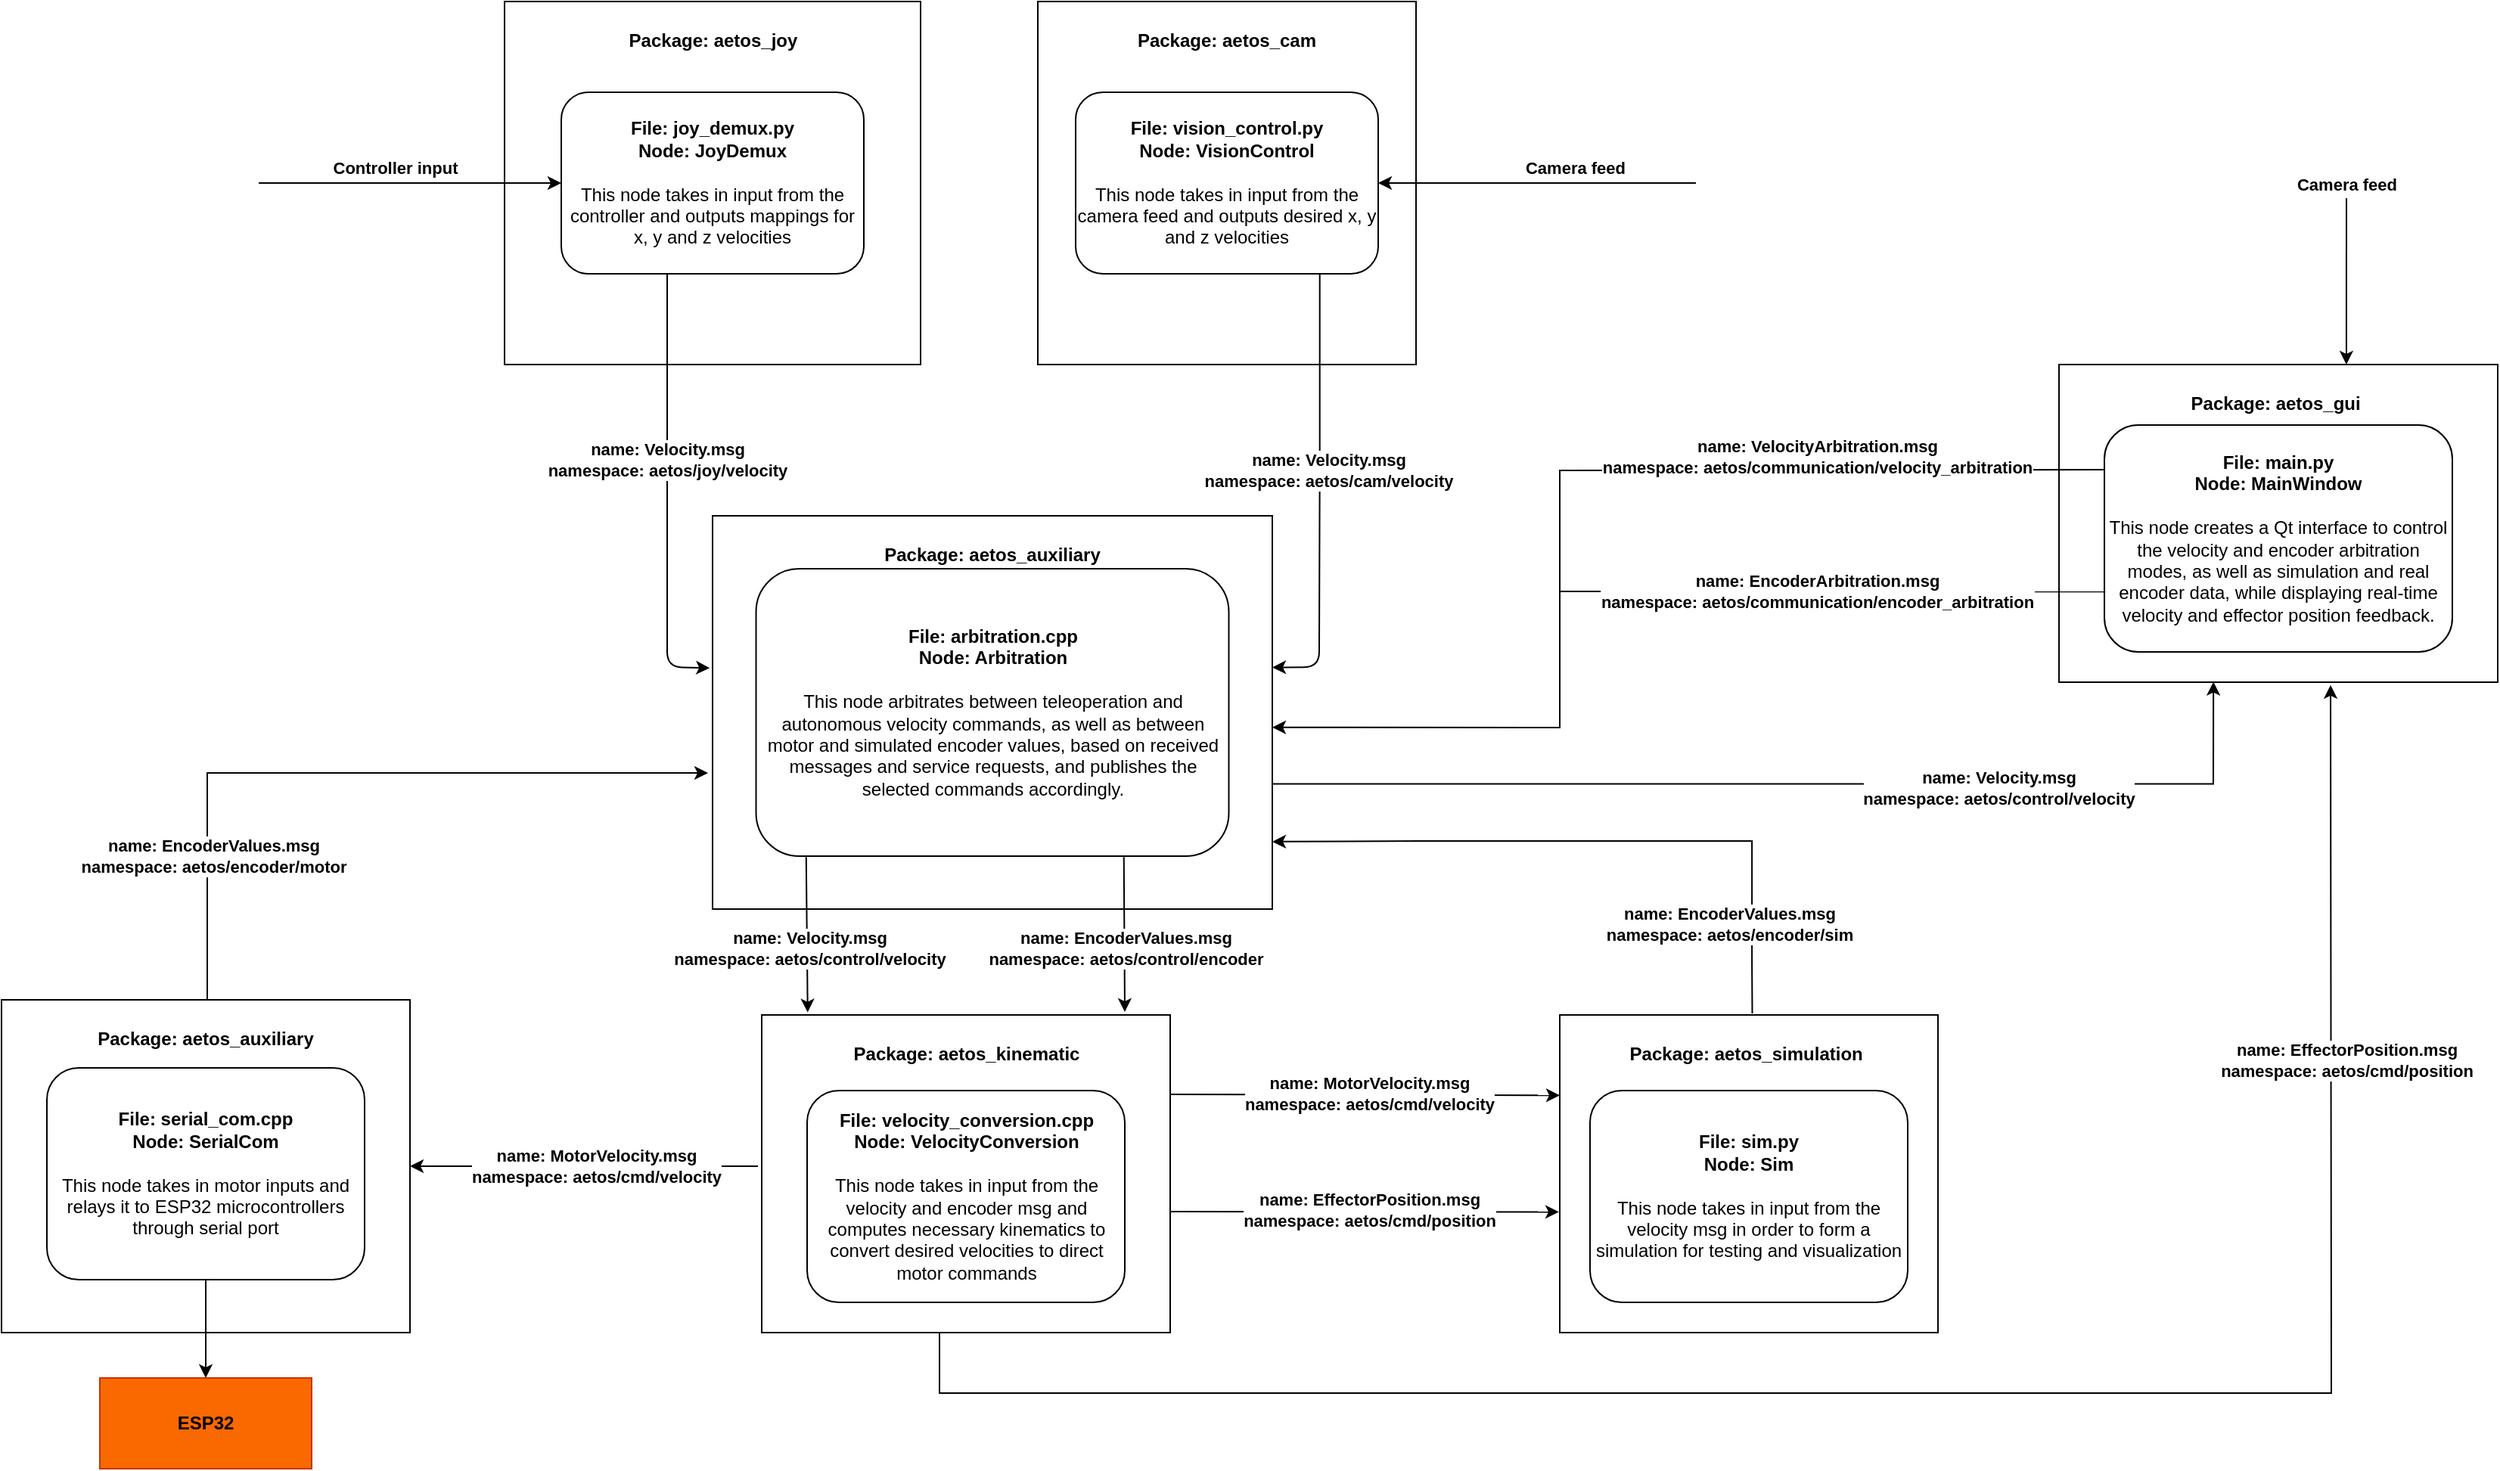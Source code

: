 <mxfile version="26.2.4">
  <diagram name="Page-1" id="WqFKpvdEzLfP4UaN7BVd">
    <mxGraphModel dx="2525" dy="1105" grid="1" gridSize="10" guides="1" tooltips="1" connect="1" arrows="1" fold="1" page="1" pageScale="1" pageWidth="827" pageHeight="1169" math="0" shadow="0">
      <root>
        <mxCell id="0" />
        <mxCell id="1" parent="0" />
        <mxCell id="aZ_M8dF49Par6prSaV25-1" value="&lt;p style=&quot;&quot;&gt;&lt;b&gt;Package: aetos_simulation&amp;nbsp;&lt;/b&gt;&lt;/p&gt;" style="whiteSpace=wrap;html=1;align=center;horizontal=1;verticalAlign=top;" vertex="1" parent="1">
          <mxGeometry x="780" y="670" width="250" height="210" as="geometry" />
        </mxCell>
        <mxCell id="aZ_M8dF49Par6prSaV25-2" value="&lt;p style=&quot;&quot;&gt;&lt;b&gt;Package: aetos_auxiliary&lt;/b&gt;&lt;/p&gt;" style="whiteSpace=wrap;html=1;align=center;horizontal=1;verticalAlign=top;" vertex="1" parent="1">
          <mxGeometry x="-250" y="660" width="270" height="220" as="geometry" />
        </mxCell>
        <mxCell id="aZ_M8dF49Par6prSaV25-3" value="&lt;p style=&quot;&quot;&gt;&lt;b&gt;Package: aetos_kinematic&lt;/b&gt;&lt;/p&gt;" style="whiteSpace=wrap;html=1;align=center;horizontal=1;verticalAlign=top;" vertex="1" parent="1">
          <mxGeometry x="252.5" y="670" width="270" height="210" as="geometry" />
        </mxCell>
        <mxCell id="aZ_M8dF49Par6prSaV25-4" value="&lt;p style=&quot;&quot;&gt;&lt;b&gt;Package: aetos_joy&lt;/b&gt;&lt;/p&gt;" style="whiteSpace=wrap;html=1;align=center;horizontal=1;verticalAlign=top;" vertex="1" parent="1">
          <mxGeometry x="82.5" width="275" height="240" as="geometry" />
        </mxCell>
        <mxCell id="aZ_M8dF49Par6prSaV25-5" value="&lt;b&gt;File: joy_demux.py&lt;br&gt;Node: JoyDemux&lt;br&gt;&lt;/b&gt;&lt;br&gt;This node takes in input from the controller and outputs mappings for x, y and z velocities" style="rounded=1;whiteSpace=wrap;html=1;" vertex="1" parent="1">
          <mxGeometry x="120" y="60" width="200" height="120" as="geometry" />
        </mxCell>
        <mxCell id="aZ_M8dF49Par6prSaV25-6" value="" style="edgeStyle=none;orthogonalLoop=1;jettySize=auto;html=1;entryX=0;entryY=0.5;entryDx=0;entryDy=0;" edge="1" parent="1" target="aZ_M8dF49Par6prSaV25-5">
          <mxGeometry width="100" relative="1" as="geometry">
            <mxPoint x="-80" y="120" as="sourcePoint" />
            <mxPoint x="80" y="160" as="targetPoint" />
            <Array as="points" />
          </mxGeometry>
        </mxCell>
        <mxCell id="aZ_M8dF49Par6prSaV25-7" value="Controller input" style="edgeLabel;html=1;align=center;verticalAlign=middle;resizable=0;points=[];fontStyle=1" vertex="1" connectable="0" parent="aZ_M8dF49Par6prSaV25-6">
          <mxGeometry x="-0.11" y="-3" relative="1" as="geometry">
            <mxPoint x="1" y="-13" as="offset" />
          </mxGeometry>
        </mxCell>
        <mxCell id="aZ_M8dF49Par6prSaV25-11" value="&lt;b&gt;File: velocity_conversion.cpp&lt;br&gt;Node: VelocityConversion&lt;br&gt;&lt;/b&gt;&amp;nbsp;&lt;br&gt;This node takes in input from the velocity and encoder msg and computes necessary kinematics to convert desired velocities to direct motor commands" style="rounded=1;whiteSpace=wrap;html=1;" vertex="1" parent="1">
          <mxGeometry x="282.5" y="720" width="210" height="140" as="geometry" />
        </mxCell>
        <mxCell id="aZ_M8dF49Par6prSaV25-12" value="" style="edgeStyle=none;orthogonalLoop=1;jettySize=auto;html=1;exitX=0.5;exitY=1;exitDx=0;exitDy=0;entryX=-0.005;entryY=0.387;entryDx=0;entryDy=0;entryPerimeter=0;" edge="1" parent="1" target="aZ_M8dF49Par6prSaV25-25">
          <mxGeometry width="100" relative="1" as="geometry">
            <mxPoint x="190" y="180.0" as="sourcePoint" />
            <mxPoint x="201.85" y="437.24" as="targetPoint" />
            <Array as="points">
              <mxPoint x="190" y="310" />
              <mxPoint x="190" y="440" />
            </Array>
          </mxGeometry>
        </mxCell>
        <mxCell id="aZ_M8dF49Par6prSaV25-13" value="name: Velocity.msg&lt;br&gt;namespace: aetos/joy/velocity" style="edgeLabel;html=1;align=center;verticalAlign=middle;resizable=0;points=[];fontStyle=1" vertex="1" connectable="0" parent="aZ_M8dF49Par6prSaV25-12">
          <mxGeometry x="0.242" y="2" relative="1" as="geometry">
            <mxPoint x="-2" y="-56" as="offset" />
          </mxGeometry>
        </mxCell>
        <mxCell id="aZ_M8dF49Par6prSaV25-14" style="edgeStyle=none;html=1;exitX=0.5;exitY=1;exitDx=0;exitDy=0;entryX=0.5;entryY=0;entryDx=0;entryDy=0;" edge="1" parent="1" source="aZ_M8dF49Par6prSaV25-15" target="aZ_M8dF49Par6prSaV25-23">
          <mxGeometry relative="1" as="geometry">
            <mxPoint x="205" y="1070" as="targetPoint" />
          </mxGeometry>
        </mxCell>
        <mxCell id="aZ_M8dF49Par6prSaV25-15" value="&lt;b&gt;File: serial_com.cpp&lt;br&gt;Node: SerialCom&lt;br&gt;&lt;/b&gt;&lt;br&gt;This node takes in motor inputs and relays it to ESP32 microcontrollers through serial port" style="rounded=1;whiteSpace=wrap;html=1;" vertex="1" parent="1">
          <mxGeometry x="-220.0" y="705" width="210" height="140" as="geometry" />
        </mxCell>
        <mxCell id="aZ_M8dF49Par6prSaV25-16" value="&lt;p style=&quot;&quot;&gt;&lt;b&gt;Package: aetos_cam&lt;/b&gt;&lt;/p&gt;" style="whiteSpace=wrap;html=1;align=center;horizontal=1;verticalAlign=top;" vertex="1" parent="1">
          <mxGeometry x="435" width="250" height="240" as="geometry" />
        </mxCell>
        <mxCell id="aZ_M8dF49Par6prSaV25-19" value="&lt;b&gt;File: vision_control.py&lt;br&gt;Node: VisionControl&lt;br&gt;&lt;/b&gt;&lt;br&gt;This node takes in input from the camera feed and outputs desired x, y and z velocities" style="rounded=1;whiteSpace=wrap;html=1;" vertex="1" parent="1">
          <mxGeometry x="460" y="60" width="200" height="120" as="geometry" />
        </mxCell>
        <mxCell id="aZ_M8dF49Par6prSaV25-20" value="" style="edgeStyle=none;orthogonalLoop=1;jettySize=auto;html=1;entryX=1;entryY=0.5;entryDx=0;entryDy=0;" edge="1" parent="1" target="aZ_M8dF49Par6prSaV25-19">
          <mxGeometry width="100" relative="1" as="geometry">
            <mxPoint x="870" y="120" as="sourcePoint" />
            <mxPoint x="880" y="120" as="targetPoint" />
            <Array as="points" />
          </mxGeometry>
        </mxCell>
        <mxCell id="aZ_M8dF49Par6prSaV25-21" value="Camera feed" style="edgeLabel;html=1;align=center;verticalAlign=middle;resizable=0;points=[];fontStyle=1" vertex="1" connectable="0" parent="aZ_M8dF49Par6prSaV25-20">
          <mxGeometry x="-0.249" y="2" relative="1" as="geometry">
            <mxPoint x="-1" y="-12" as="offset" />
          </mxGeometry>
        </mxCell>
        <mxCell id="aZ_M8dF49Par6prSaV25-22" value="&lt;b&gt;File: sim.py&lt;br&gt;Node: Sim&lt;br&gt;&lt;/b&gt;&lt;br&gt;This node takes in input from the velocity msg in order to form a simulation for testing and visualization" style="rounded=1;whiteSpace=wrap;html=1;" vertex="1" parent="1">
          <mxGeometry x="800" y="720" width="210" height="140" as="geometry" />
        </mxCell>
        <mxCell id="aZ_M8dF49Par6prSaV25-23" value="&lt;b&gt;ESP32&lt;/b&gt;" style="whiteSpace=wrap;html=1;fillColor=#fa6800;fontColor=#000000;strokeColor=#C73500;" vertex="1" parent="1">
          <mxGeometry x="-185" y="910" width="140" height="60" as="geometry" />
        </mxCell>
        <mxCell id="aZ_M8dF49Par6prSaV25-25" value="&lt;p style=&quot;&quot;&gt;&lt;b&gt;Package: aetos_auxiliary&lt;/b&gt;&lt;/p&gt;" style="whiteSpace=wrap;html=1;align=center;horizontal=1;verticalAlign=top;" vertex="1" parent="1">
          <mxGeometry x="220" y="340" width="370" height="260" as="geometry" />
        </mxCell>
        <mxCell id="aZ_M8dF49Par6prSaV25-26" value="&lt;b&gt;File: arbitration.cpp&lt;br&gt;Node: Arbitration&lt;br&gt;&lt;/b&gt;&lt;br&gt;This node arbitrates between teleoperation and autonomous velocity commands, as well as between motor and simulated encoder values, based on received messages and service requests, and publishes the selected commands accordingly." style="rounded=1;whiteSpace=wrap;html=1;" vertex="1" parent="1">
          <mxGeometry x="248.75" y="375" width="312.5" height="190" as="geometry" />
        </mxCell>
        <mxCell id="aZ_M8dF49Par6prSaV25-28" value="" style="edgeStyle=none;orthogonalLoop=1;jettySize=auto;html=1;exitX=0.5;exitY=1;exitDx=0;exitDy=0;entryX=0.991;entryY=0.376;entryDx=0;entryDy=0;entryPerimeter=0;" edge="1" parent="1">
          <mxGeometry width="100" relative="1" as="geometry">
            <mxPoint x="621.35" y="180" as="sourcePoint" />
            <mxPoint x="589.995" y="440.24" as="targetPoint" />
            <Array as="points">
              <mxPoint x="621.35" y="310" />
              <mxPoint x="620.97" y="440" />
            </Array>
          </mxGeometry>
        </mxCell>
        <mxCell id="aZ_M8dF49Par6prSaV25-29" value="name: Velocity.msg&lt;br&gt;namespace: aetos/cam/velocity" style="edgeLabel;html=1;align=center;verticalAlign=middle;resizable=0;points=[];fontStyle=1" vertex="1" connectable="0" parent="aZ_M8dF49Par6prSaV25-28">
          <mxGeometry x="0.242" y="2" relative="1" as="geometry">
            <mxPoint x="4" y="-51" as="offset" />
          </mxGeometry>
        </mxCell>
        <mxCell id="aZ_M8dF49Par6prSaV25-30" value="" style="endArrow=classic;html=1;rounded=0;exitX=0.106;exitY=1.003;exitDx=0;exitDy=0;exitPerimeter=0;entryX=0.251;entryY=-0.005;entryDx=0;entryDy=0;entryPerimeter=0;" edge="1" parent="1" source="aZ_M8dF49Par6prSaV25-26">
          <mxGeometry width="50" height="50" relative="1" as="geometry">
            <mxPoint x="282.5" y="560" as="sourcePoint" />
            <mxPoint x="282.87" y="668.29" as="targetPoint" />
          </mxGeometry>
        </mxCell>
        <mxCell id="aZ_M8dF49Par6prSaV25-31" value="&lt;div&gt;name: Velocity.msg&lt;/div&gt;namespace: aetos/control/velocity" style="edgeLabel;html=1;align=center;verticalAlign=middle;resizable=0;points=[];fontStyle=1" vertex="1" connectable="0" parent="aZ_M8dF49Par6prSaV25-30">
          <mxGeometry x="0.173" y="1" relative="1" as="geometry">
            <mxPoint as="offset" />
          </mxGeometry>
        </mxCell>
        <mxCell id="aZ_M8dF49Par6prSaV25-32" value="" style="endArrow=classic;html=1;rounded=0;exitX=0.778;exitY=1.003;exitDx=0;exitDy=0;exitPerimeter=0;entryX=0.251;entryY=-0.005;entryDx=0;entryDy=0;entryPerimeter=0;" edge="1" parent="1" source="aZ_M8dF49Par6prSaV25-26">
          <mxGeometry width="50" height="50" relative="1" as="geometry">
            <mxPoint x="492.5" y="560" as="sourcePoint" />
            <mxPoint x="492.5" y="668" as="targetPoint" />
          </mxGeometry>
        </mxCell>
        <mxCell id="aZ_M8dF49Par6prSaV25-33" value="&lt;div&gt;name: EncoderValues.msg&lt;/div&gt;namespace: aetos/control/encoder" style="edgeLabel;html=1;align=center;verticalAlign=middle;resizable=0;points=[];fontStyle=1" vertex="1" connectable="0" parent="aZ_M8dF49Par6prSaV25-32">
          <mxGeometry x="0.173" y="1" relative="1" as="geometry">
            <mxPoint as="offset" />
          </mxGeometry>
        </mxCell>
        <mxCell id="aZ_M8dF49Par6prSaV25-35" value="" style="endArrow=classic;html=1;rounded=0;exitX=1;exitY=0.25;exitDx=0;exitDy=0;entryX=0;entryY=0.253;entryDx=0;entryDy=0;entryPerimeter=0;" edge="1" parent="1" source="aZ_M8dF49Par6prSaV25-3" target="aZ_M8dF49Par6prSaV25-1">
          <mxGeometry width="50" height="50" relative="1" as="geometry">
            <mxPoint x="517.5" y="720.0" as="sourcePoint" />
            <mxPoint x="804.73" y="723.15" as="targetPoint" />
          </mxGeometry>
        </mxCell>
        <mxCell id="aZ_M8dF49Par6prSaV25-36" value="&lt;div&gt;name: MotorVelocity.msg&lt;/div&gt;namespace: aetos/cmd/velocity" style="edgeLabel;html=1;align=center;verticalAlign=middle;resizable=0;points=[];fontStyle=1" vertex="1" connectable="0" parent="aZ_M8dF49Par6prSaV25-35">
          <mxGeometry x="0.173" y="1" relative="1" as="geometry">
            <mxPoint x="-20" as="offset" />
          </mxGeometry>
        </mxCell>
        <mxCell id="aZ_M8dF49Par6prSaV25-37" value="" style="endArrow=classic;html=1;rounded=0;entryX=-0.002;entryY=0.62;entryDx=0;entryDy=0;entryPerimeter=0;" edge="1" parent="1" target="aZ_M8dF49Par6prSaV25-1">
          <mxGeometry width="50" height="50" relative="1" as="geometry">
            <mxPoint x="523" y="800" as="sourcePoint" />
            <mxPoint x="790" y="800" as="targetPoint" />
          </mxGeometry>
        </mxCell>
        <mxCell id="aZ_M8dF49Par6prSaV25-38" value="&lt;div&gt;name: EffectorPosition.msg&lt;/div&gt;namespace: aetos/cmd/position" style="edgeLabel;html=1;align=center;verticalAlign=middle;resizable=0;points=[];fontStyle=1" vertex="1" connectable="0" parent="aZ_M8dF49Par6prSaV25-37">
          <mxGeometry x="0.173" y="1" relative="1" as="geometry">
            <mxPoint x="-20" as="offset" />
          </mxGeometry>
        </mxCell>
        <mxCell id="aZ_M8dF49Par6prSaV25-40" value="" style="endArrow=classic;html=1;rounded=0;entryX=1;entryY=0.5;entryDx=0;entryDy=0;" edge="1" parent="1" target="aZ_M8dF49Par6prSaV25-2">
          <mxGeometry width="50" height="50" relative="1" as="geometry">
            <mxPoint x="250" y="770" as="sourcePoint" />
            <mxPoint x="387" y="930" as="targetPoint" />
          </mxGeometry>
        </mxCell>
        <mxCell id="aZ_M8dF49Par6prSaV25-41" value="&lt;div&gt;name: MotorVelocity.msg&lt;/div&gt;namespace: aetos/cmd/velocity" style="edgeLabel;html=1;align=center;verticalAlign=middle;resizable=0;points=[];fontStyle=1" vertex="1" connectable="0" parent="aZ_M8dF49Par6prSaV25-40">
          <mxGeometry x="0.173" y="1" relative="1" as="geometry">
            <mxPoint x="28" y="-1" as="offset" />
          </mxGeometry>
        </mxCell>
        <mxCell id="aZ_M8dF49Par6prSaV25-43" value="" style="endArrow=classic;html=1;rounded=0;entryX=1.008;entryY=0.694;entryDx=0;entryDy=0;entryPerimeter=0;exitX=0.509;exitY=-0.005;exitDx=0;exitDy=0;exitPerimeter=0;" edge="1" parent="1" source="aZ_M8dF49Par6prSaV25-1">
          <mxGeometry width="50" height="50" relative="1" as="geometry">
            <mxPoint x="907.04" y="705" as="sourcePoint" />
            <mxPoint x="590" y="555.44" as="targetPoint" />
            <Array as="points">
              <mxPoint x="907.04" y="635" />
              <mxPoint x="907.04" y="555" />
              <mxPoint x="687.04" y="555" />
            </Array>
          </mxGeometry>
        </mxCell>
        <mxCell id="aZ_M8dF49Par6prSaV25-44" value="name: EncoderValues.msg&lt;div&gt;namespace: aetos/encoder/sim&lt;/div&gt;" style="edgeLabel;html=1;align=center;verticalAlign=middle;resizable=0;points=[];fontStyle=1" vertex="1" connectable="0" parent="aZ_M8dF49Par6prSaV25-43">
          <mxGeometry x="0.285" y="-3" relative="1" as="geometry">
            <mxPoint x="148" y="58" as="offset" />
          </mxGeometry>
        </mxCell>
        <mxCell id="aZ_M8dF49Par6prSaV25-45" value="" style="endArrow=classic;html=1;rounded=0;" edge="1" parent="1">
          <mxGeometry width="50" height="50" relative="1" as="geometry">
            <mxPoint x="-114" y="660" as="sourcePoint" />
            <mxPoint x="217" y="510" as="targetPoint" />
            <Array as="points">
              <mxPoint x="-114" y="590" />
              <mxPoint x="-114" y="510" />
              <mxPoint x="20" y="510" />
            </Array>
          </mxGeometry>
        </mxCell>
        <mxCell id="aZ_M8dF49Par6prSaV25-46" value="name: EncoderValues.msg&lt;div&gt;namespace: aetos/encoder/motor&lt;/div&gt;" style="edgeLabel;html=1;align=center;verticalAlign=middle;resizable=0;points=[];fontStyle=1" vertex="1" connectable="0" parent="aZ_M8dF49Par6prSaV25-45">
          <mxGeometry x="0.285" y="-3" relative="1" as="geometry">
            <mxPoint x="-155" y="52" as="offset" />
          </mxGeometry>
        </mxCell>
        <mxCell id="aZ_M8dF49Par6prSaV25-47" value="&lt;p style=&quot;&quot;&gt;&lt;b&gt;Package: aetos_gui&amp;nbsp;&lt;/b&gt;&lt;/p&gt;" style="whiteSpace=wrap;html=1;align=center;horizontal=1;verticalAlign=top;" vertex="1" parent="1">
          <mxGeometry x="1110" y="240" width="290" height="210" as="geometry" />
        </mxCell>
        <mxCell id="aZ_M8dF49Par6prSaV25-48" value="&lt;b&gt;File: main.py&lt;br&gt;Node: MainWindow&lt;br&gt;&lt;/b&gt;&lt;br&gt;This node creates a Qt interface to control the velocity and encoder arbitration modes, as well as simulation and real encoder data, while displaying real-time velocity and effector position feedback." style="rounded=1;whiteSpace=wrap;html=1;" vertex="1" parent="1">
          <mxGeometry x="1140" y="280" width="230" height="150" as="geometry" />
        </mxCell>
        <mxCell id="aZ_M8dF49Par6prSaV25-50" value="" style="endArrow=classic;html=1;rounded=0;exitX=0.001;exitY=0.197;exitDx=0;exitDy=0;exitPerimeter=0;entryX=1;entryY=0.538;entryDx=0;entryDy=0;entryPerimeter=0;" edge="1" parent="1" source="aZ_M8dF49Par6prSaV25-48" target="aZ_M8dF49Par6prSaV25-25">
          <mxGeometry width="50" height="50" relative="1" as="geometry">
            <mxPoint x="880" y="300" as="sourcePoint" />
            <mxPoint x="780" y="470" as="targetPoint" />
            <Array as="points">
              <mxPoint x="780" y="310" />
              <mxPoint x="780" y="400" />
              <mxPoint x="780" y="480" />
            </Array>
          </mxGeometry>
        </mxCell>
        <mxCell id="aZ_M8dF49Par6prSaV25-52" value="name: VelocityArbitration.msg&lt;div&gt;namespace: aetos/communication/velocity_arbitration&lt;/div&gt;" style="edgeLabel;html=1;align=center;verticalAlign=middle;resizable=0;points=[];fontStyle=1" vertex="1" connectable="0" parent="aZ_M8dF49Par6prSaV25-50">
          <mxGeometry x="0.048" relative="1" as="geometry">
            <mxPoint x="170" y="-27" as="offset" />
          </mxGeometry>
        </mxCell>
        <mxCell id="aZ_M8dF49Par6prSaV25-53" value="" style="endArrow=none;html=1;rounded=0;entryX=0.003;entryY=0.734;entryDx=0;entryDy=0;entryPerimeter=0;" edge="1" parent="1" target="aZ_M8dF49Par6prSaV25-48">
          <mxGeometry width="50" height="50" relative="1" as="geometry">
            <mxPoint x="780" y="390" as="sourcePoint" />
            <mxPoint x="910" y="340" as="targetPoint" />
          </mxGeometry>
        </mxCell>
        <mxCell id="aZ_M8dF49Par6prSaV25-54" value="name: EncoderArbitration.msg&lt;div&gt;namespace: aetos/communication/encoder_arbitration&lt;/div&gt;" style="edgeLabel;html=1;align=center;verticalAlign=middle;resizable=0;points=[];fontStyle=1" vertex="1" connectable="0" parent="1">
          <mxGeometry x="950" y="390.003" as="geometry" />
        </mxCell>
        <mxCell id="aZ_M8dF49Par6prSaV25-55" value="" style="edgeStyle=none;orthogonalLoop=1;jettySize=auto;html=1;entryX=0.655;entryY=0;entryDx=0;entryDy=0;entryPerimeter=0;" edge="1" parent="1" target="aZ_M8dF49Par6prSaV25-47">
          <mxGeometry width="100" relative="1" as="geometry">
            <mxPoint x="1300" y="130" as="sourcePoint" />
            <mxPoint x="1090" y="130" as="targetPoint" />
            <Array as="points" />
          </mxGeometry>
        </mxCell>
        <mxCell id="aZ_M8dF49Par6prSaV25-56" value="Camera feed" style="edgeLabel;html=1;align=center;verticalAlign=middle;resizable=0;points=[];fontStyle=1" vertex="1" connectable="0" parent="aZ_M8dF49Par6prSaV25-55">
          <mxGeometry x="-0.249" y="2" relative="1" as="geometry">
            <mxPoint x="-2" y="-51" as="offset" />
          </mxGeometry>
        </mxCell>
        <mxCell id="aZ_M8dF49Par6prSaV25-57" value="" style="endArrow=classic;html=1;rounded=0;entryX=0.352;entryY=0.999;entryDx=0;entryDy=0;entryPerimeter=0;" edge="1" parent="1" target="aZ_M8dF49Par6prSaV25-47">
          <mxGeometry width="50" height="50" relative="1" as="geometry">
            <mxPoint x="590" y="517.27" as="sourcePoint" />
            <mxPoint x="1210" y="450" as="targetPoint" />
            <Array as="points">
              <mxPoint x="1212" y="517.27" />
            </Array>
          </mxGeometry>
        </mxCell>
        <mxCell id="aZ_M8dF49Par6prSaV25-59" value="&lt;div&gt;name: Velocity.msg&lt;/div&gt;namespace: aetos/control/velocity" style="edgeLabel;html=1;align=center;verticalAlign=middle;resizable=0;points=[];fontStyle=1" vertex="1" connectable="0" parent="1">
          <mxGeometry x="1069.996" y="519.997" as="geometry" />
        </mxCell>
        <mxCell id="aZ_M8dF49Par6prSaV25-60" value="" style="endArrow=classic;html=1;rounded=0;entryX=0.619;entryY=1.009;entryDx=0;entryDy=0;entryPerimeter=0;" edge="1" parent="1" target="aZ_M8dF49Par6prSaV25-47">
          <mxGeometry width="50" height="50" relative="1" as="geometry">
            <mxPoint x="370" y="880" as="sourcePoint" />
            <mxPoint x="1290" y="870" as="targetPoint" />
            <Array as="points">
              <mxPoint x="370" y="920" />
              <mxPoint x="1290" y="920" />
            </Array>
          </mxGeometry>
        </mxCell>
        <mxCell id="aZ_M8dF49Par6prSaV25-61" value="&lt;div&gt;name: EffectorPosition.msg&lt;/div&gt;namespace: aetos/cmd/position" style="edgeLabel;html=1;align=center;verticalAlign=middle;resizable=0;points=[];fontStyle=1" vertex="1" connectable="0" parent="1">
          <mxGeometry x="1299.996" y="699.997" as="geometry" />
        </mxCell>
      </root>
    </mxGraphModel>
  </diagram>
</mxfile>
